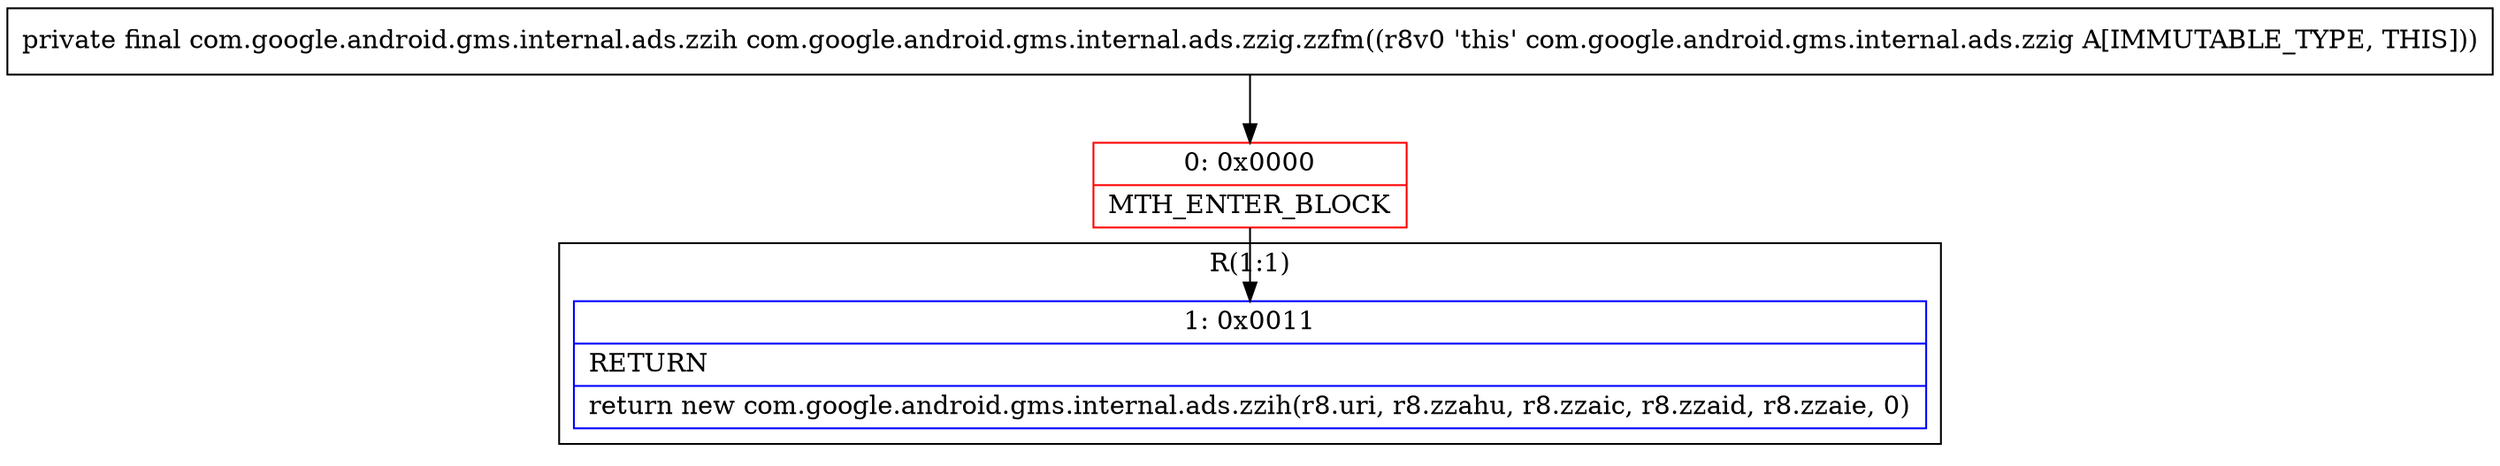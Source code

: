 digraph "CFG forcom.google.android.gms.internal.ads.zzig.zzfm()Lcom\/google\/android\/gms\/internal\/ads\/zzih;" {
subgraph cluster_Region_1944420832 {
label = "R(1:1)";
node [shape=record,color=blue];
Node_1 [shape=record,label="{1\:\ 0x0011|RETURN\l|return new com.google.android.gms.internal.ads.zzih(r8.uri, r8.zzahu, r8.zzaic, r8.zzaid, r8.zzaie, 0)\l}"];
}
Node_0 [shape=record,color=red,label="{0\:\ 0x0000|MTH_ENTER_BLOCK\l}"];
MethodNode[shape=record,label="{private final com.google.android.gms.internal.ads.zzih com.google.android.gms.internal.ads.zzig.zzfm((r8v0 'this' com.google.android.gms.internal.ads.zzig A[IMMUTABLE_TYPE, THIS])) }"];
MethodNode -> Node_0;
Node_0 -> Node_1;
}

